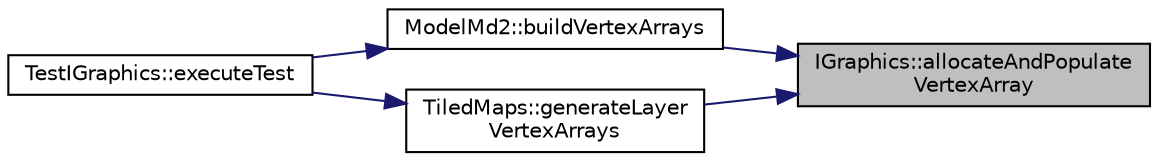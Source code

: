 digraph "IGraphics::allocateAndPopulateVertexArray"
{
 // LATEX_PDF_SIZE
  edge [fontname="Helvetica",fontsize="10",labelfontname="Helvetica",labelfontsize="10"];
  node [fontname="Helvetica",fontsize="10",shape=record];
  rankdir="RL";
  Node1 [label="IGraphics::allocateAndPopulate\lVertexArray",height=0.2,width=0.4,color="black", fillcolor="grey75", style="filled", fontcolor="black",tooltip=" "];
  Node1 -> Node2 [dir="back",color="midnightblue",fontsize="10",style="solid",fontname="Helvetica"];
  Node2 [label="ModelMd2::buildVertexArrays",height=0.2,width=0.4,color="black", fillcolor="white", style="filled",URL="$class_model_md2.html#ac6d16ddd19d466ff2f1476bc6ae98aba",tooltip="Will build vertex arrays from our Scaled frames for faster rendering, and indicate whether we want to..."];
  Node2 -> Node3 [dir="back",color="midnightblue",fontsize="10",style="solid",fontname="Helvetica"];
  Node3 [label="TestIGraphics::executeTest",height=0.2,width=0.4,color="black", fillcolor="white", style="filled",URL="$class_test_i_graphics.html#a526eed13c6c38a2cad0b734df55ee8cd",tooltip=" "];
  Node1 -> Node4 [dir="back",color="midnightblue",fontsize="10",style="solid",fontname="Helvetica"];
  Node4 [label="TiledMaps::generateLayer\lVertexArrays",height=0.2,width=0.4,color="black", fillcolor="white", style="filled",URL="$class_tiled_maps.html#aaff90a3ef7215ed3619885111cab76b6",tooltip=" "];
  Node4 -> Node3 [dir="back",color="midnightblue",fontsize="10",style="solid",fontname="Helvetica"];
}
